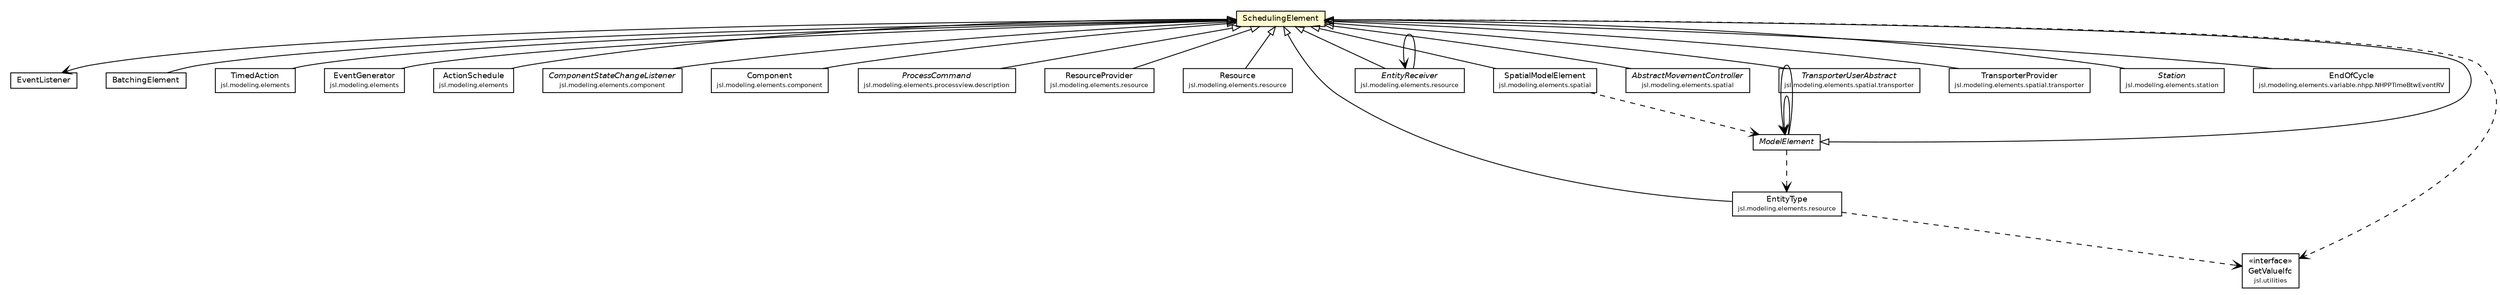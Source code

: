 #!/usr/local/bin/dot
#
# Class diagram 
# Generated by UMLGraph version 5.4 (http://www.umlgraph.org/)
#

digraph G {
	edge [fontname="Helvetica",fontsize=10,labelfontname="Helvetica",labelfontsize=10];
	node [fontname="Helvetica",fontsize=10,shape=plaintext];
	nodesep=0.25;
	ranksep=0.5;
	// jsl.modeling.SchedulingElement
	c192639 [label=<<table title="jsl.modeling.SchedulingElement" border="0" cellborder="1" cellspacing="0" cellpadding="2" port="p" bgcolor="lemonChiffon" href="./SchedulingElement.html">
		<tr><td><table border="0" cellspacing="0" cellpadding="1">
<tr><td align="center" balign="center"> SchedulingElement </td></tr>
		</table></td></tr>
		</table>>, URL="./SchedulingElement.html", fontname="Helvetica", fontcolor="black", fontsize=9.0];
	// jsl.modeling.SchedulingElement.EventListener
	c192640 [label=<<table title="jsl.modeling.SchedulingElement.EventListener" border="0" cellborder="1" cellspacing="0" cellpadding="2" port="p" href="./SchedulingElement.EventListener.html">
		<tr><td><table border="0" cellspacing="0" cellpadding="1">
<tr><td align="center" balign="center"> EventListener </td></tr>
		</table></td></tr>
		</table>>, URL="./SchedulingElement.EventListener.html", fontname="Helvetica", fontcolor="black", fontsize=9.0];
	// jsl.modeling.ModelElement
	c192643 [label=<<table title="jsl.modeling.ModelElement" border="0" cellborder="1" cellspacing="0" cellpadding="2" port="p" href="./ModelElement.html">
		<tr><td><table border="0" cellspacing="0" cellpadding="1">
<tr><td align="center" balign="center"><font face="Helvetica-Oblique"> ModelElement </font></td></tr>
		</table></td></tr>
		</table>>, URL="./ModelElement.html", fontname="Helvetica", fontcolor="black", fontsize=9.0];
	// jsl.modeling.BatchingElement
	c192661 [label=<<table title="jsl.modeling.BatchingElement" border="0" cellborder="1" cellspacing="0" cellpadding="2" port="p" href="./BatchingElement.html">
		<tr><td><table border="0" cellspacing="0" cellpadding="1">
<tr><td align="center" balign="center"> BatchingElement </td></tr>
		</table></td></tr>
		</table>>, URL="./BatchingElement.html", fontname="Helvetica", fontcolor="black", fontsize=9.0];
	// jsl.modeling.elements.TimedAction
	c192666 [label=<<table title="jsl.modeling.elements.TimedAction" border="0" cellborder="1" cellspacing="0" cellpadding="2" port="p" href="./elements/TimedAction.html">
		<tr><td><table border="0" cellspacing="0" cellpadding="1">
<tr><td align="center" balign="center"> TimedAction </td></tr>
<tr><td align="center" balign="center"><font point-size="7.0"> jsl.modeling.elements </font></td></tr>
		</table></td></tr>
		</table>>, URL="./elements/TimedAction.html", fontname="Helvetica", fontcolor="black", fontsize=9.0];
	// jsl.modeling.elements.EventGenerator
	c192673 [label=<<table title="jsl.modeling.elements.EventGenerator" border="0" cellborder="1" cellspacing="0" cellpadding="2" port="p" href="./elements/EventGenerator.html">
		<tr><td><table border="0" cellspacing="0" cellpadding="1">
<tr><td align="center" balign="center"> EventGenerator </td></tr>
<tr><td align="center" balign="center"><font point-size="7.0"> jsl.modeling.elements </font></td></tr>
		</table></td></tr>
		</table>>, URL="./elements/EventGenerator.html", fontname="Helvetica", fontcolor="black", fontsize=9.0];
	// jsl.modeling.elements.ActionSchedule
	c192674 [label=<<table title="jsl.modeling.elements.ActionSchedule" border="0" cellborder="1" cellspacing="0" cellpadding="2" port="p" href="./elements/ActionSchedule.html">
		<tr><td><table border="0" cellspacing="0" cellpadding="1">
<tr><td align="center" balign="center"> ActionSchedule </td></tr>
<tr><td align="center" balign="center"><font point-size="7.0"> jsl.modeling.elements </font></td></tr>
		</table></td></tr>
		</table>>, URL="./elements/ActionSchedule.html", fontname="Helvetica", fontcolor="black", fontsize=9.0];
	// jsl.modeling.elements.component.ComponentStateChangeListener
	c192676 [label=<<table title="jsl.modeling.elements.component.ComponentStateChangeListener" border="0" cellborder="1" cellspacing="0" cellpadding="2" port="p" href="./elements/component/ComponentStateChangeListener.html">
		<tr><td><table border="0" cellspacing="0" cellpadding="1">
<tr><td align="center" balign="center"><font face="Helvetica-Oblique"> ComponentStateChangeListener </font></td></tr>
<tr><td align="center" balign="center"><font point-size="7.0"> jsl.modeling.elements.component </font></td></tr>
		</table></td></tr>
		</table>>, URL="./elements/component/ComponentStateChangeListener.html", fontname="Helvetica", fontcolor="black", fontsize=9.0];
	// jsl.modeling.elements.component.Component
	c192678 [label=<<table title="jsl.modeling.elements.component.Component" border="0" cellborder="1" cellspacing="0" cellpadding="2" port="p" href="./elements/component/Component.html">
		<tr><td><table border="0" cellspacing="0" cellpadding="1">
<tr><td align="center" balign="center"> Component </td></tr>
<tr><td align="center" balign="center"><font point-size="7.0"> jsl.modeling.elements.component </font></td></tr>
		</table></td></tr>
		</table>>, URL="./elements/component/Component.html", fontname="Helvetica", fontcolor="black", fontsize=9.0];
	// jsl.modeling.elements.processview.description.ProcessCommand
	c192701 [label=<<table title="jsl.modeling.elements.processview.description.ProcessCommand" border="0" cellborder="1" cellspacing="0" cellpadding="2" port="p" href="./elements/processview/description/ProcessCommand.html">
		<tr><td><table border="0" cellspacing="0" cellpadding="1">
<tr><td align="center" balign="center"><font face="Helvetica-Oblique"> ProcessCommand </font></td></tr>
<tr><td align="center" balign="center"><font point-size="7.0"> jsl.modeling.elements.processview.description </font></td></tr>
		</table></td></tr>
		</table>>, URL="./elements/processview/description/ProcessCommand.html", fontname="Helvetica", fontcolor="black", fontsize=9.0];
	// jsl.modeling.elements.resource.ResourceProvider
	c192746 [label=<<table title="jsl.modeling.elements.resource.ResourceProvider" border="0" cellborder="1" cellspacing="0" cellpadding="2" port="p" href="./elements/resource/ResourceProvider.html">
		<tr><td><table border="0" cellspacing="0" cellpadding="1">
<tr><td align="center" balign="center"> ResourceProvider </td></tr>
<tr><td align="center" balign="center"><font point-size="7.0"> jsl.modeling.elements.resource </font></td></tr>
		</table></td></tr>
		</table>>, URL="./elements/resource/ResourceProvider.html", fontname="Helvetica", fontcolor="black", fontsize=9.0];
	// jsl.modeling.elements.resource.Resource
	c192750 [label=<<table title="jsl.modeling.elements.resource.Resource" border="0" cellborder="1" cellspacing="0" cellpadding="2" port="p" href="./elements/resource/Resource.html">
		<tr><td><table border="0" cellspacing="0" cellpadding="1">
<tr><td align="center" balign="center"> Resource </td></tr>
<tr><td align="center" balign="center"><font point-size="7.0"> jsl.modeling.elements.resource </font></td></tr>
		</table></td></tr>
		</table>>, URL="./elements/resource/Resource.html", fontname="Helvetica", fontcolor="black", fontsize=9.0];
	// jsl.modeling.elements.resource.EntityType
	c192770 [label=<<table title="jsl.modeling.elements.resource.EntityType" border="0" cellborder="1" cellspacing="0" cellpadding="2" port="p" href="./elements/resource/EntityType.html">
		<tr><td><table border="0" cellspacing="0" cellpadding="1">
<tr><td align="center" balign="center"> EntityType </td></tr>
<tr><td align="center" balign="center"><font point-size="7.0"> jsl.modeling.elements.resource </font></td></tr>
		</table></td></tr>
		</table>>, URL="./elements/resource/EntityType.html", fontname="Helvetica", fontcolor="black", fontsize=9.0];
	// jsl.modeling.elements.resource.EntityReceiver
	c192780 [label=<<table title="jsl.modeling.elements.resource.EntityReceiver" border="0" cellborder="1" cellspacing="0" cellpadding="2" port="p" href="./elements/resource/EntityReceiver.html">
		<tr><td><table border="0" cellspacing="0" cellpadding="1">
<tr><td align="center" balign="center"><font face="Helvetica-Oblique"> EntityReceiver </font></td></tr>
<tr><td align="center" balign="center"><font point-size="7.0"> jsl.modeling.elements.resource </font></td></tr>
		</table></td></tr>
		</table>>, URL="./elements/resource/EntityReceiver.html", fontname="Helvetica", fontcolor="black", fontsize=9.0];
	// jsl.modeling.elements.spatial.SpatialModelElement
	c192804 [label=<<table title="jsl.modeling.elements.spatial.SpatialModelElement" border="0" cellborder="1" cellspacing="0" cellpadding="2" port="p" href="./elements/spatial/SpatialModelElement.html">
		<tr><td><table border="0" cellspacing="0" cellpadding="1">
<tr><td align="center" balign="center"> SpatialModelElement </td></tr>
<tr><td align="center" balign="center"><font point-size="7.0"> jsl.modeling.elements.spatial </font></td></tr>
		</table></td></tr>
		</table>>, URL="./elements/spatial/SpatialModelElement.html", fontname="Helvetica", fontcolor="black", fontsize=9.0];
	// jsl.modeling.elements.spatial.AbstractMovementController
	c192833 [label=<<table title="jsl.modeling.elements.spatial.AbstractMovementController" border="0" cellborder="1" cellspacing="0" cellpadding="2" port="p" href="./elements/spatial/AbstractMovementController.html">
		<tr><td><table border="0" cellspacing="0" cellpadding="1">
<tr><td align="center" balign="center"><font face="Helvetica-Oblique"> AbstractMovementController </font></td></tr>
<tr><td align="center" balign="center"><font point-size="7.0"> jsl.modeling.elements.spatial </font></td></tr>
		</table></td></tr>
		</table>>, URL="./elements/spatial/AbstractMovementController.html", fontname="Helvetica", fontcolor="black", fontsize=9.0];
	// jsl.modeling.elements.spatial.transporter.TransporterUserAbstract
	c192834 [label=<<table title="jsl.modeling.elements.spatial.transporter.TransporterUserAbstract" border="0" cellborder="1" cellspacing="0" cellpadding="2" port="p" href="./elements/spatial/transporter/TransporterUserAbstract.html">
		<tr><td><table border="0" cellspacing="0" cellpadding="1">
<tr><td align="center" balign="center"><font face="Helvetica-Oblique"> TransporterUserAbstract </font></td></tr>
<tr><td align="center" balign="center"><font point-size="7.0"> jsl.modeling.elements.spatial.transporter </font></td></tr>
		</table></td></tr>
		</table>>, URL="./elements/spatial/transporter/TransporterUserAbstract.html", fontname="Helvetica", fontcolor="black", fontsize=9.0];
	// jsl.modeling.elements.spatial.transporter.TransporterProvider
	c192840 [label=<<table title="jsl.modeling.elements.spatial.transporter.TransporterProvider" border="0" cellborder="1" cellspacing="0" cellpadding="2" port="p" href="./elements/spatial/transporter/TransporterProvider.html">
		<tr><td><table border="0" cellspacing="0" cellpadding="1">
<tr><td align="center" balign="center"> TransporterProvider </td></tr>
<tr><td align="center" balign="center"><font point-size="7.0"> jsl.modeling.elements.spatial.transporter </font></td></tr>
		</table></td></tr>
		</table>>, URL="./elements/spatial/transporter/TransporterProvider.html", fontname="Helvetica", fontcolor="black", fontsize=9.0];
	// jsl.modeling.elements.station.Station
	c192857 [label=<<table title="jsl.modeling.elements.station.Station" border="0" cellborder="1" cellspacing="0" cellpadding="2" port="p" href="./elements/station/Station.html">
		<tr><td><table border="0" cellspacing="0" cellpadding="1">
<tr><td align="center" balign="center"><font face="Helvetica-Oblique"> Station </font></td></tr>
<tr><td align="center" balign="center"><font point-size="7.0"> jsl.modeling.elements.station </font></td></tr>
		</table></td></tr>
		</table>>, URL="./elements/station/Station.html", fontname="Helvetica", fontcolor="black", fontsize=9.0];
	// jsl.modeling.elements.variable.nhpp.NHPPTimeBtwEventRV.EndOfCycle
	c192902 [label=<<table title="jsl.modeling.elements.variable.nhpp.NHPPTimeBtwEventRV.EndOfCycle" border="0" cellborder="1" cellspacing="0" cellpadding="2" port="p" href="./elements/variable/nhpp/NHPPTimeBtwEventRV.EndOfCycle.html">
		<tr><td><table border="0" cellspacing="0" cellpadding="1">
<tr><td align="center" balign="center"> EndOfCycle </td></tr>
<tr><td align="center" balign="center"><font point-size="7.0"> jsl.modeling.elements.variable.nhpp.NHPPTimeBtwEventRV </font></td></tr>
		</table></td></tr>
		</table>>, URL="./elements/variable/nhpp/NHPPTimeBtwEventRV.EndOfCycle.html", fontname="Helvetica", fontcolor="black", fontsize=9.0];
	// jsl.utilities.GetValueIfc
	c192950 [label=<<table title="jsl.utilities.GetValueIfc" border="0" cellborder="1" cellspacing="0" cellpadding="2" port="p" href="../utilities/GetValueIfc.html">
		<tr><td><table border="0" cellspacing="0" cellpadding="1">
<tr><td align="center" balign="center"> &#171;interface&#187; </td></tr>
<tr><td align="center" balign="center"> GetValueIfc </td></tr>
<tr><td align="center" balign="center"><font point-size="7.0"> jsl.utilities </font></td></tr>
		</table></td></tr>
		</table>>, URL="../utilities/GetValueIfc.html", fontname="Helvetica", fontcolor="black", fontsize=9.0];
	//jsl.modeling.SchedulingElement extends jsl.modeling.ModelElement
	c192643:p -> c192639:p [dir=back,arrowtail=empty];
	//jsl.modeling.BatchingElement extends jsl.modeling.SchedulingElement
	c192639:p -> c192661:p [dir=back,arrowtail=empty];
	//jsl.modeling.elements.TimedAction extends jsl.modeling.SchedulingElement
	c192639:p -> c192666:p [dir=back,arrowtail=empty];
	//jsl.modeling.elements.EventGenerator extends jsl.modeling.SchedulingElement
	c192639:p -> c192673:p [dir=back,arrowtail=empty];
	//jsl.modeling.elements.ActionSchedule extends jsl.modeling.SchedulingElement
	c192639:p -> c192674:p [dir=back,arrowtail=empty];
	//jsl.modeling.elements.component.ComponentStateChangeListener extends jsl.modeling.SchedulingElement
	c192639:p -> c192676:p [dir=back,arrowtail=empty];
	//jsl.modeling.elements.component.Component extends jsl.modeling.SchedulingElement
	c192639:p -> c192678:p [dir=back,arrowtail=empty];
	//jsl.modeling.elements.processview.description.ProcessCommand extends jsl.modeling.SchedulingElement
	c192639:p -> c192701:p [dir=back,arrowtail=empty];
	//jsl.modeling.elements.resource.ResourceProvider extends jsl.modeling.SchedulingElement
	c192639:p -> c192746:p [dir=back,arrowtail=empty];
	//jsl.modeling.elements.resource.Resource extends jsl.modeling.SchedulingElement
	c192639:p -> c192750:p [dir=back,arrowtail=empty];
	//jsl.modeling.elements.resource.EntityType extends jsl.modeling.SchedulingElement
	c192639:p -> c192770:p [dir=back,arrowtail=empty];
	//jsl.modeling.elements.resource.EntityReceiver extends jsl.modeling.SchedulingElement
	c192639:p -> c192780:p [dir=back,arrowtail=empty];
	//jsl.modeling.elements.spatial.SpatialModelElement extends jsl.modeling.SchedulingElement
	c192639:p -> c192804:p [dir=back,arrowtail=empty];
	//jsl.modeling.elements.spatial.AbstractMovementController extends jsl.modeling.SchedulingElement
	c192639:p -> c192833:p [dir=back,arrowtail=empty];
	//jsl.modeling.elements.spatial.transporter.TransporterUserAbstract extends jsl.modeling.SchedulingElement
	c192639:p -> c192834:p [dir=back,arrowtail=empty];
	//jsl.modeling.elements.spatial.transporter.TransporterProvider extends jsl.modeling.SchedulingElement
	c192639:p -> c192840:p [dir=back,arrowtail=empty];
	//jsl.modeling.elements.station.Station extends jsl.modeling.SchedulingElement
	c192639:p -> c192857:p [dir=back,arrowtail=empty];
	//jsl.modeling.elements.variable.nhpp.NHPPTimeBtwEventRV.EndOfCycle extends jsl.modeling.SchedulingElement
	c192639:p -> c192902:p [dir=back,arrowtail=empty];
	// jsl.modeling.SchedulingElement NAVASSOC jsl.modeling.SchedulingElement.EventListener
	c192639:p -> c192640:p [taillabel="", label="", headlabel="", fontname="Helvetica", fontcolor="black", fontsize=10.0, color="black", arrowhead=open];
	// jsl.modeling.ModelElement NAVASSOC jsl.modeling.ModelElement
	c192643:p -> c192643:p [taillabel="", label="", headlabel="*", fontname="Helvetica", fontcolor="black", fontsize=10.0, color="black", arrowhead=open];
	// jsl.modeling.ModelElement NAVASSOC jsl.modeling.ModelElement
	c192643:p -> c192643:p [taillabel="", label="", headlabel="", fontname="Helvetica", fontcolor="black", fontsize=10.0, color="black", arrowhead=open];
	// jsl.modeling.elements.resource.EntityReceiver NAVASSOC jsl.modeling.elements.resource.EntityReceiver
	c192780:p -> c192780:p [taillabel="", label="", headlabel="", fontname="Helvetica", fontcolor="black", fontsize=10.0, color="black", arrowhead=open];
	// jsl.modeling.SchedulingElement DEPEND jsl.utilities.GetValueIfc
	c192639:p -> c192950:p [taillabel="", label="", headlabel="", fontname="Helvetica", fontcolor="black", fontsize=10.0, color="black", arrowhead=open, style=dashed];
	// jsl.modeling.ModelElement DEPEND jsl.modeling.elements.resource.EntityType
	c192643:p -> c192770:p [taillabel="", label="", headlabel="", fontname="Helvetica", fontcolor="black", fontsize=10.0, color="black", arrowhead=open, style=dashed];
	// jsl.modeling.elements.resource.EntityType DEPEND jsl.utilities.GetValueIfc
	c192770:p -> c192950:p [taillabel="", label="", headlabel="", fontname="Helvetica", fontcolor="black", fontsize=10.0, color="black", arrowhead=open, style=dashed];
	// jsl.modeling.elements.spatial.SpatialModelElement DEPEND jsl.modeling.ModelElement
	c192804:p -> c192643:p [taillabel="", label="", headlabel="", fontname="Helvetica", fontcolor="black", fontsize=10.0, color="black", arrowhead=open, style=dashed];
}

